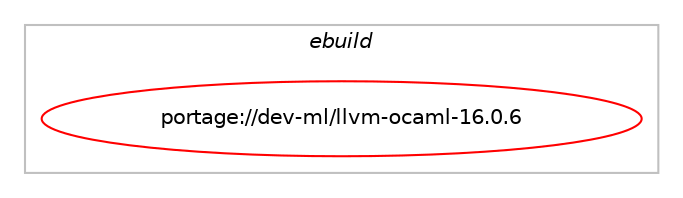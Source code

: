 digraph prolog {

# *************
# Graph options
# *************

newrank=true;
concentrate=true;
compound=true;
graph [rankdir=LR,fontname=Helvetica,fontsize=10,ranksep=1.5];#, ranksep=2.5, nodesep=0.2];
edge  [arrowhead=vee];
node  [fontname=Helvetica,fontsize=10];

# **********
# The ebuild
# **********

subgraph cluster_leftcol {
color=gray;
label=<<i>ebuild</i>>;
id [label="portage://dev-ml/llvm-ocaml-16.0.6", color=red, width=4, href="../dev-ml/llvm-ocaml-16.0.6.svg"];
}

# ****************
# The dependencies
# ****************

subgraph cluster_midcol {
color=gray;
label=<<i>dependencies</i>>;
subgraph cluster_compile {
fillcolor="#eeeeee";
style=filled;
label=<<i>compile</i>>;
# *** BEGIN UNKNOWN DEPENDENCY TYPE (TODO) ***
# id -> equal(use_conditional_group(positive,llvm_targets_AArch64,portage://dev-ml/llvm-ocaml-16.0.6,[package_dependency(portage://dev-ml/llvm-ocaml-16.0.6,install,no,sys-devel,llvm,tilde,[16.0.6,,,16.0.6],[],[use(enable(llvm_targets_AArch64),none)])]))
# *** END UNKNOWN DEPENDENCY TYPE (TODO) ***

# *** BEGIN UNKNOWN DEPENDENCY TYPE (TODO) ***
# id -> equal(use_conditional_group(positive,llvm_targets_AMDGPU,portage://dev-ml/llvm-ocaml-16.0.6,[package_dependency(portage://dev-ml/llvm-ocaml-16.0.6,install,no,sys-devel,llvm,tilde,[16.0.6,,,16.0.6],[],[use(enable(llvm_targets_AMDGPU),none)])]))
# *** END UNKNOWN DEPENDENCY TYPE (TODO) ***

# *** BEGIN UNKNOWN DEPENDENCY TYPE (TODO) ***
# id -> equal(use_conditional_group(positive,llvm_targets_ARC,portage://dev-ml/llvm-ocaml-16.0.6,[package_dependency(portage://dev-ml/llvm-ocaml-16.0.6,install,no,sys-devel,llvm,tilde,[16.0.6,,,16.0.6],[],[use(enable(llvm_targets_ARC),none)])]))
# *** END UNKNOWN DEPENDENCY TYPE (TODO) ***

# *** BEGIN UNKNOWN DEPENDENCY TYPE (TODO) ***
# id -> equal(use_conditional_group(positive,llvm_targets_ARM,portage://dev-ml/llvm-ocaml-16.0.6,[package_dependency(portage://dev-ml/llvm-ocaml-16.0.6,install,no,sys-devel,llvm,tilde,[16.0.6,,,16.0.6],[],[use(enable(llvm_targets_ARM),none)])]))
# *** END UNKNOWN DEPENDENCY TYPE (TODO) ***

# *** BEGIN UNKNOWN DEPENDENCY TYPE (TODO) ***
# id -> equal(use_conditional_group(positive,llvm_targets_AVR,portage://dev-ml/llvm-ocaml-16.0.6,[package_dependency(portage://dev-ml/llvm-ocaml-16.0.6,install,no,sys-devel,llvm,tilde,[16.0.6,,,16.0.6],[],[use(enable(llvm_targets_AVR),none)])]))
# *** END UNKNOWN DEPENDENCY TYPE (TODO) ***

# *** BEGIN UNKNOWN DEPENDENCY TYPE (TODO) ***
# id -> equal(use_conditional_group(positive,llvm_targets_BPF,portage://dev-ml/llvm-ocaml-16.0.6,[package_dependency(portage://dev-ml/llvm-ocaml-16.0.6,install,no,sys-devel,llvm,tilde,[16.0.6,,,16.0.6],[],[use(enable(llvm_targets_BPF),none)])]))
# *** END UNKNOWN DEPENDENCY TYPE (TODO) ***

# *** BEGIN UNKNOWN DEPENDENCY TYPE (TODO) ***
# id -> equal(use_conditional_group(positive,llvm_targets_CSKY,portage://dev-ml/llvm-ocaml-16.0.6,[package_dependency(portage://dev-ml/llvm-ocaml-16.0.6,install,no,sys-devel,llvm,tilde,[16.0.6,,,16.0.6],[],[use(enable(llvm_targets_CSKY),none)])]))
# *** END UNKNOWN DEPENDENCY TYPE (TODO) ***

# *** BEGIN UNKNOWN DEPENDENCY TYPE (TODO) ***
# id -> equal(use_conditional_group(positive,llvm_targets_DirectX,portage://dev-ml/llvm-ocaml-16.0.6,[package_dependency(portage://dev-ml/llvm-ocaml-16.0.6,install,no,sys-devel,llvm,tilde,[16.0.6,,,16.0.6],[],[use(enable(llvm_targets_DirectX),none)])]))
# *** END UNKNOWN DEPENDENCY TYPE (TODO) ***

# *** BEGIN UNKNOWN DEPENDENCY TYPE (TODO) ***
# id -> equal(use_conditional_group(positive,llvm_targets_Hexagon,portage://dev-ml/llvm-ocaml-16.0.6,[package_dependency(portage://dev-ml/llvm-ocaml-16.0.6,install,no,sys-devel,llvm,tilde,[16.0.6,,,16.0.6],[],[use(enable(llvm_targets_Hexagon),none)])]))
# *** END UNKNOWN DEPENDENCY TYPE (TODO) ***

# *** BEGIN UNKNOWN DEPENDENCY TYPE (TODO) ***
# id -> equal(use_conditional_group(positive,llvm_targets_Lanai,portage://dev-ml/llvm-ocaml-16.0.6,[package_dependency(portage://dev-ml/llvm-ocaml-16.0.6,install,no,sys-devel,llvm,tilde,[16.0.6,,,16.0.6],[],[use(enable(llvm_targets_Lanai),none)])]))
# *** END UNKNOWN DEPENDENCY TYPE (TODO) ***

# *** BEGIN UNKNOWN DEPENDENCY TYPE (TODO) ***
# id -> equal(use_conditional_group(positive,llvm_targets_LoongArch,portage://dev-ml/llvm-ocaml-16.0.6,[package_dependency(portage://dev-ml/llvm-ocaml-16.0.6,install,no,sys-devel,llvm,tilde,[16.0.6,,,16.0.6],[],[use(enable(llvm_targets_LoongArch),none)])]))
# *** END UNKNOWN DEPENDENCY TYPE (TODO) ***

# *** BEGIN UNKNOWN DEPENDENCY TYPE (TODO) ***
# id -> equal(use_conditional_group(positive,llvm_targets_M68k,portage://dev-ml/llvm-ocaml-16.0.6,[package_dependency(portage://dev-ml/llvm-ocaml-16.0.6,install,no,sys-devel,llvm,tilde,[16.0.6,,,16.0.6],[],[use(enable(llvm_targets_M68k),none)])]))
# *** END UNKNOWN DEPENDENCY TYPE (TODO) ***

# *** BEGIN UNKNOWN DEPENDENCY TYPE (TODO) ***
# id -> equal(use_conditional_group(positive,llvm_targets_MSP430,portage://dev-ml/llvm-ocaml-16.0.6,[package_dependency(portage://dev-ml/llvm-ocaml-16.0.6,install,no,sys-devel,llvm,tilde,[16.0.6,,,16.0.6],[],[use(enable(llvm_targets_MSP430),none)])]))
# *** END UNKNOWN DEPENDENCY TYPE (TODO) ***

# *** BEGIN UNKNOWN DEPENDENCY TYPE (TODO) ***
# id -> equal(use_conditional_group(positive,llvm_targets_Mips,portage://dev-ml/llvm-ocaml-16.0.6,[package_dependency(portage://dev-ml/llvm-ocaml-16.0.6,install,no,sys-devel,llvm,tilde,[16.0.6,,,16.0.6],[],[use(enable(llvm_targets_Mips),none)])]))
# *** END UNKNOWN DEPENDENCY TYPE (TODO) ***

# *** BEGIN UNKNOWN DEPENDENCY TYPE (TODO) ***
# id -> equal(use_conditional_group(positive,llvm_targets_NVPTX,portage://dev-ml/llvm-ocaml-16.0.6,[package_dependency(portage://dev-ml/llvm-ocaml-16.0.6,install,no,sys-devel,llvm,tilde,[16.0.6,,,16.0.6],[],[use(enable(llvm_targets_NVPTX),none)])]))
# *** END UNKNOWN DEPENDENCY TYPE (TODO) ***

# *** BEGIN UNKNOWN DEPENDENCY TYPE (TODO) ***
# id -> equal(use_conditional_group(positive,llvm_targets_PowerPC,portage://dev-ml/llvm-ocaml-16.0.6,[package_dependency(portage://dev-ml/llvm-ocaml-16.0.6,install,no,sys-devel,llvm,tilde,[16.0.6,,,16.0.6],[],[use(enable(llvm_targets_PowerPC),none)])]))
# *** END UNKNOWN DEPENDENCY TYPE (TODO) ***

# *** BEGIN UNKNOWN DEPENDENCY TYPE (TODO) ***
# id -> equal(use_conditional_group(positive,llvm_targets_RISCV,portage://dev-ml/llvm-ocaml-16.0.6,[package_dependency(portage://dev-ml/llvm-ocaml-16.0.6,install,no,sys-devel,llvm,tilde,[16.0.6,,,16.0.6],[],[use(enable(llvm_targets_RISCV),none)])]))
# *** END UNKNOWN DEPENDENCY TYPE (TODO) ***

# *** BEGIN UNKNOWN DEPENDENCY TYPE (TODO) ***
# id -> equal(use_conditional_group(positive,llvm_targets_SPIRV,portage://dev-ml/llvm-ocaml-16.0.6,[package_dependency(portage://dev-ml/llvm-ocaml-16.0.6,install,no,sys-devel,llvm,tilde,[16.0.6,,,16.0.6],[],[use(enable(llvm_targets_SPIRV),none)])]))
# *** END UNKNOWN DEPENDENCY TYPE (TODO) ***

# *** BEGIN UNKNOWN DEPENDENCY TYPE (TODO) ***
# id -> equal(use_conditional_group(positive,llvm_targets_Sparc,portage://dev-ml/llvm-ocaml-16.0.6,[package_dependency(portage://dev-ml/llvm-ocaml-16.0.6,install,no,sys-devel,llvm,tilde,[16.0.6,,,16.0.6],[],[use(enable(llvm_targets_Sparc),none)])]))
# *** END UNKNOWN DEPENDENCY TYPE (TODO) ***

# *** BEGIN UNKNOWN DEPENDENCY TYPE (TODO) ***
# id -> equal(use_conditional_group(positive,llvm_targets_SystemZ,portage://dev-ml/llvm-ocaml-16.0.6,[package_dependency(portage://dev-ml/llvm-ocaml-16.0.6,install,no,sys-devel,llvm,tilde,[16.0.6,,,16.0.6],[],[use(enable(llvm_targets_SystemZ),none)])]))
# *** END UNKNOWN DEPENDENCY TYPE (TODO) ***

# *** BEGIN UNKNOWN DEPENDENCY TYPE (TODO) ***
# id -> equal(use_conditional_group(positive,llvm_targets_VE,portage://dev-ml/llvm-ocaml-16.0.6,[package_dependency(portage://dev-ml/llvm-ocaml-16.0.6,install,no,sys-devel,llvm,tilde,[16.0.6,,,16.0.6],[],[use(enable(llvm_targets_VE),none)])]))
# *** END UNKNOWN DEPENDENCY TYPE (TODO) ***

# *** BEGIN UNKNOWN DEPENDENCY TYPE (TODO) ***
# id -> equal(use_conditional_group(positive,llvm_targets_WebAssembly,portage://dev-ml/llvm-ocaml-16.0.6,[package_dependency(portage://dev-ml/llvm-ocaml-16.0.6,install,no,sys-devel,llvm,tilde,[16.0.6,,,16.0.6],[],[use(enable(llvm_targets_WebAssembly),none)])]))
# *** END UNKNOWN DEPENDENCY TYPE (TODO) ***

# *** BEGIN UNKNOWN DEPENDENCY TYPE (TODO) ***
# id -> equal(use_conditional_group(positive,llvm_targets_X86,portage://dev-ml/llvm-ocaml-16.0.6,[package_dependency(portage://dev-ml/llvm-ocaml-16.0.6,install,no,sys-devel,llvm,tilde,[16.0.6,,,16.0.6],[],[use(enable(llvm_targets_X86),none)])]))
# *** END UNKNOWN DEPENDENCY TYPE (TODO) ***

# *** BEGIN UNKNOWN DEPENDENCY TYPE (TODO) ***
# id -> equal(use_conditional_group(positive,llvm_targets_XCore,portage://dev-ml/llvm-ocaml-16.0.6,[package_dependency(portage://dev-ml/llvm-ocaml-16.0.6,install,no,sys-devel,llvm,tilde,[16.0.6,,,16.0.6],[],[use(enable(llvm_targets_XCore),none)])]))
# *** END UNKNOWN DEPENDENCY TYPE (TODO) ***

# *** BEGIN UNKNOWN DEPENDENCY TYPE (TODO) ***
# id -> equal(use_conditional_group(positive,llvm_targets_Xtensa,portage://dev-ml/llvm-ocaml-16.0.6,[package_dependency(portage://dev-ml/llvm-ocaml-16.0.6,install,no,sys-devel,llvm,tilde,[16.0.6,,,16.0.6],[],[use(enable(llvm_targets_Xtensa),none)])]))
# *** END UNKNOWN DEPENDENCY TYPE (TODO) ***

# *** BEGIN UNKNOWN DEPENDENCY TYPE (TODO) ***
# id -> equal(package_dependency(portage://dev-ml/llvm-ocaml-16.0.6,install,no,dev-lang,ocaml,greaterequal,[4.00.0,,,4.00.0],[slot(0),equal],[]))
# *** END UNKNOWN DEPENDENCY TYPE (TODO) ***

# *** BEGIN UNKNOWN DEPENDENCY TYPE (TODO) ***
# id -> equal(package_dependency(portage://dev-ml/llvm-ocaml-16.0.6,install,no,dev-ml,ocaml-ctypes,none,[,,],any_same_slot,[]))
# *** END UNKNOWN DEPENDENCY TYPE (TODO) ***

# *** BEGIN UNKNOWN DEPENDENCY TYPE (TODO) ***
# id -> equal(package_dependency(portage://dev-ml/llvm-ocaml-16.0.6,install,no,sys-devel,llvm,tilde,[16.0.6,,,16.0.6],any_same_slot,[use(optenable(debug),none)]))
# *** END UNKNOWN DEPENDENCY TYPE (TODO) ***

# *** BEGIN UNKNOWN DEPENDENCY TYPE (TODO) ***
# id -> equal(package_dependency(portage://dev-ml/llvm-ocaml-16.0.6,install,strong,sys-devel,llvm,none,[,,],[slot(0)],[]))
# *** END UNKNOWN DEPENDENCY TYPE (TODO) ***

# *** BEGIN UNKNOWN DEPENDENCY TYPE (TODO) ***
# id -> equal(package_dependency(portage://dev-ml/llvm-ocaml-16.0.6,install,weak,sys-devel,llvm,none,[,,],[],[use(enable(ocaml),negative)]))
# *** END UNKNOWN DEPENDENCY TYPE (TODO) ***

}
subgraph cluster_compileandrun {
fillcolor="#eeeeee";
style=filled;
label=<<i>compile and run</i>>;
}
subgraph cluster_run {
fillcolor="#eeeeee";
style=filled;
label=<<i>run</i>>;
# *** BEGIN UNKNOWN DEPENDENCY TYPE (TODO) ***
# id -> equal(use_conditional_group(positive,llvm_targets_AArch64,portage://dev-ml/llvm-ocaml-16.0.6,[package_dependency(portage://dev-ml/llvm-ocaml-16.0.6,run,no,sys-devel,llvm,tilde,[16.0.6,,,16.0.6],[],[use(enable(llvm_targets_AArch64),none)])]))
# *** END UNKNOWN DEPENDENCY TYPE (TODO) ***

# *** BEGIN UNKNOWN DEPENDENCY TYPE (TODO) ***
# id -> equal(use_conditional_group(positive,llvm_targets_AMDGPU,portage://dev-ml/llvm-ocaml-16.0.6,[package_dependency(portage://dev-ml/llvm-ocaml-16.0.6,run,no,sys-devel,llvm,tilde,[16.0.6,,,16.0.6],[],[use(enable(llvm_targets_AMDGPU),none)])]))
# *** END UNKNOWN DEPENDENCY TYPE (TODO) ***

# *** BEGIN UNKNOWN DEPENDENCY TYPE (TODO) ***
# id -> equal(use_conditional_group(positive,llvm_targets_ARC,portage://dev-ml/llvm-ocaml-16.0.6,[package_dependency(portage://dev-ml/llvm-ocaml-16.0.6,run,no,sys-devel,llvm,tilde,[16.0.6,,,16.0.6],[],[use(enable(llvm_targets_ARC),none)])]))
# *** END UNKNOWN DEPENDENCY TYPE (TODO) ***

# *** BEGIN UNKNOWN DEPENDENCY TYPE (TODO) ***
# id -> equal(use_conditional_group(positive,llvm_targets_ARM,portage://dev-ml/llvm-ocaml-16.0.6,[package_dependency(portage://dev-ml/llvm-ocaml-16.0.6,run,no,sys-devel,llvm,tilde,[16.0.6,,,16.0.6],[],[use(enable(llvm_targets_ARM),none)])]))
# *** END UNKNOWN DEPENDENCY TYPE (TODO) ***

# *** BEGIN UNKNOWN DEPENDENCY TYPE (TODO) ***
# id -> equal(use_conditional_group(positive,llvm_targets_AVR,portage://dev-ml/llvm-ocaml-16.0.6,[package_dependency(portage://dev-ml/llvm-ocaml-16.0.6,run,no,sys-devel,llvm,tilde,[16.0.6,,,16.0.6],[],[use(enable(llvm_targets_AVR),none)])]))
# *** END UNKNOWN DEPENDENCY TYPE (TODO) ***

# *** BEGIN UNKNOWN DEPENDENCY TYPE (TODO) ***
# id -> equal(use_conditional_group(positive,llvm_targets_BPF,portage://dev-ml/llvm-ocaml-16.0.6,[package_dependency(portage://dev-ml/llvm-ocaml-16.0.6,run,no,sys-devel,llvm,tilde,[16.0.6,,,16.0.6],[],[use(enable(llvm_targets_BPF),none)])]))
# *** END UNKNOWN DEPENDENCY TYPE (TODO) ***

# *** BEGIN UNKNOWN DEPENDENCY TYPE (TODO) ***
# id -> equal(use_conditional_group(positive,llvm_targets_CSKY,portage://dev-ml/llvm-ocaml-16.0.6,[package_dependency(portage://dev-ml/llvm-ocaml-16.0.6,run,no,sys-devel,llvm,tilde,[16.0.6,,,16.0.6],[],[use(enable(llvm_targets_CSKY),none)])]))
# *** END UNKNOWN DEPENDENCY TYPE (TODO) ***

# *** BEGIN UNKNOWN DEPENDENCY TYPE (TODO) ***
# id -> equal(use_conditional_group(positive,llvm_targets_DirectX,portage://dev-ml/llvm-ocaml-16.0.6,[package_dependency(portage://dev-ml/llvm-ocaml-16.0.6,run,no,sys-devel,llvm,tilde,[16.0.6,,,16.0.6],[],[use(enable(llvm_targets_DirectX),none)])]))
# *** END UNKNOWN DEPENDENCY TYPE (TODO) ***

# *** BEGIN UNKNOWN DEPENDENCY TYPE (TODO) ***
# id -> equal(use_conditional_group(positive,llvm_targets_Hexagon,portage://dev-ml/llvm-ocaml-16.0.6,[package_dependency(portage://dev-ml/llvm-ocaml-16.0.6,run,no,sys-devel,llvm,tilde,[16.0.6,,,16.0.6],[],[use(enable(llvm_targets_Hexagon),none)])]))
# *** END UNKNOWN DEPENDENCY TYPE (TODO) ***

# *** BEGIN UNKNOWN DEPENDENCY TYPE (TODO) ***
# id -> equal(use_conditional_group(positive,llvm_targets_Lanai,portage://dev-ml/llvm-ocaml-16.0.6,[package_dependency(portage://dev-ml/llvm-ocaml-16.0.6,run,no,sys-devel,llvm,tilde,[16.0.6,,,16.0.6],[],[use(enable(llvm_targets_Lanai),none)])]))
# *** END UNKNOWN DEPENDENCY TYPE (TODO) ***

# *** BEGIN UNKNOWN DEPENDENCY TYPE (TODO) ***
# id -> equal(use_conditional_group(positive,llvm_targets_LoongArch,portage://dev-ml/llvm-ocaml-16.0.6,[package_dependency(portage://dev-ml/llvm-ocaml-16.0.6,run,no,sys-devel,llvm,tilde,[16.0.6,,,16.0.6],[],[use(enable(llvm_targets_LoongArch),none)])]))
# *** END UNKNOWN DEPENDENCY TYPE (TODO) ***

# *** BEGIN UNKNOWN DEPENDENCY TYPE (TODO) ***
# id -> equal(use_conditional_group(positive,llvm_targets_M68k,portage://dev-ml/llvm-ocaml-16.0.6,[package_dependency(portage://dev-ml/llvm-ocaml-16.0.6,run,no,sys-devel,llvm,tilde,[16.0.6,,,16.0.6],[],[use(enable(llvm_targets_M68k),none)])]))
# *** END UNKNOWN DEPENDENCY TYPE (TODO) ***

# *** BEGIN UNKNOWN DEPENDENCY TYPE (TODO) ***
# id -> equal(use_conditional_group(positive,llvm_targets_MSP430,portage://dev-ml/llvm-ocaml-16.0.6,[package_dependency(portage://dev-ml/llvm-ocaml-16.0.6,run,no,sys-devel,llvm,tilde,[16.0.6,,,16.0.6],[],[use(enable(llvm_targets_MSP430),none)])]))
# *** END UNKNOWN DEPENDENCY TYPE (TODO) ***

# *** BEGIN UNKNOWN DEPENDENCY TYPE (TODO) ***
# id -> equal(use_conditional_group(positive,llvm_targets_Mips,portage://dev-ml/llvm-ocaml-16.0.6,[package_dependency(portage://dev-ml/llvm-ocaml-16.0.6,run,no,sys-devel,llvm,tilde,[16.0.6,,,16.0.6],[],[use(enable(llvm_targets_Mips),none)])]))
# *** END UNKNOWN DEPENDENCY TYPE (TODO) ***

# *** BEGIN UNKNOWN DEPENDENCY TYPE (TODO) ***
# id -> equal(use_conditional_group(positive,llvm_targets_NVPTX,portage://dev-ml/llvm-ocaml-16.0.6,[package_dependency(portage://dev-ml/llvm-ocaml-16.0.6,run,no,sys-devel,llvm,tilde,[16.0.6,,,16.0.6],[],[use(enable(llvm_targets_NVPTX),none)])]))
# *** END UNKNOWN DEPENDENCY TYPE (TODO) ***

# *** BEGIN UNKNOWN DEPENDENCY TYPE (TODO) ***
# id -> equal(use_conditional_group(positive,llvm_targets_PowerPC,portage://dev-ml/llvm-ocaml-16.0.6,[package_dependency(portage://dev-ml/llvm-ocaml-16.0.6,run,no,sys-devel,llvm,tilde,[16.0.6,,,16.0.6],[],[use(enable(llvm_targets_PowerPC),none)])]))
# *** END UNKNOWN DEPENDENCY TYPE (TODO) ***

# *** BEGIN UNKNOWN DEPENDENCY TYPE (TODO) ***
# id -> equal(use_conditional_group(positive,llvm_targets_RISCV,portage://dev-ml/llvm-ocaml-16.0.6,[package_dependency(portage://dev-ml/llvm-ocaml-16.0.6,run,no,sys-devel,llvm,tilde,[16.0.6,,,16.0.6],[],[use(enable(llvm_targets_RISCV),none)])]))
# *** END UNKNOWN DEPENDENCY TYPE (TODO) ***

# *** BEGIN UNKNOWN DEPENDENCY TYPE (TODO) ***
# id -> equal(use_conditional_group(positive,llvm_targets_SPIRV,portage://dev-ml/llvm-ocaml-16.0.6,[package_dependency(portage://dev-ml/llvm-ocaml-16.0.6,run,no,sys-devel,llvm,tilde,[16.0.6,,,16.0.6],[],[use(enable(llvm_targets_SPIRV),none)])]))
# *** END UNKNOWN DEPENDENCY TYPE (TODO) ***

# *** BEGIN UNKNOWN DEPENDENCY TYPE (TODO) ***
# id -> equal(use_conditional_group(positive,llvm_targets_Sparc,portage://dev-ml/llvm-ocaml-16.0.6,[package_dependency(portage://dev-ml/llvm-ocaml-16.0.6,run,no,sys-devel,llvm,tilde,[16.0.6,,,16.0.6],[],[use(enable(llvm_targets_Sparc),none)])]))
# *** END UNKNOWN DEPENDENCY TYPE (TODO) ***

# *** BEGIN UNKNOWN DEPENDENCY TYPE (TODO) ***
# id -> equal(use_conditional_group(positive,llvm_targets_SystemZ,portage://dev-ml/llvm-ocaml-16.0.6,[package_dependency(portage://dev-ml/llvm-ocaml-16.0.6,run,no,sys-devel,llvm,tilde,[16.0.6,,,16.0.6],[],[use(enable(llvm_targets_SystemZ),none)])]))
# *** END UNKNOWN DEPENDENCY TYPE (TODO) ***

# *** BEGIN UNKNOWN DEPENDENCY TYPE (TODO) ***
# id -> equal(use_conditional_group(positive,llvm_targets_VE,portage://dev-ml/llvm-ocaml-16.0.6,[package_dependency(portage://dev-ml/llvm-ocaml-16.0.6,run,no,sys-devel,llvm,tilde,[16.0.6,,,16.0.6],[],[use(enable(llvm_targets_VE),none)])]))
# *** END UNKNOWN DEPENDENCY TYPE (TODO) ***

# *** BEGIN UNKNOWN DEPENDENCY TYPE (TODO) ***
# id -> equal(use_conditional_group(positive,llvm_targets_WebAssembly,portage://dev-ml/llvm-ocaml-16.0.6,[package_dependency(portage://dev-ml/llvm-ocaml-16.0.6,run,no,sys-devel,llvm,tilde,[16.0.6,,,16.0.6],[],[use(enable(llvm_targets_WebAssembly),none)])]))
# *** END UNKNOWN DEPENDENCY TYPE (TODO) ***

# *** BEGIN UNKNOWN DEPENDENCY TYPE (TODO) ***
# id -> equal(use_conditional_group(positive,llvm_targets_X86,portage://dev-ml/llvm-ocaml-16.0.6,[package_dependency(portage://dev-ml/llvm-ocaml-16.0.6,run,no,sys-devel,llvm,tilde,[16.0.6,,,16.0.6],[],[use(enable(llvm_targets_X86),none)])]))
# *** END UNKNOWN DEPENDENCY TYPE (TODO) ***

# *** BEGIN UNKNOWN DEPENDENCY TYPE (TODO) ***
# id -> equal(use_conditional_group(positive,llvm_targets_XCore,portage://dev-ml/llvm-ocaml-16.0.6,[package_dependency(portage://dev-ml/llvm-ocaml-16.0.6,run,no,sys-devel,llvm,tilde,[16.0.6,,,16.0.6],[],[use(enable(llvm_targets_XCore),none)])]))
# *** END UNKNOWN DEPENDENCY TYPE (TODO) ***

# *** BEGIN UNKNOWN DEPENDENCY TYPE (TODO) ***
# id -> equal(use_conditional_group(positive,llvm_targets_Xtensa,portage://dev-ml/llvm-ocaml-16.0.6,[package_dependency(portage://dev-ml/llvm-ocaml-16.0.6,run,no,sys-devel,llvm,tilde,[16.0.6,,,16.0.6],[],[use(enable(llvm_targets_Xtensa),none)])]))
# *** END UNKNOWN DEPENDENCY TYPE (TODO) ***

# *** BEGIN UNKNOWN DEPENDENCY TYPE (TODO) ***
# id -> equal(package_dependency(portage://dev-ml/llvm-ocaml-16.0.6,run,no,dev-lang,ocaml,greaterequal,[4.00.0,,,4.00.0],[slot(0),equal],[]))
# *** END UNKNOWN DEPENDENCY TYPE (TODO) ***

# *** BEGIN UNKNOWN DEPENDENCY TYPE (TODO) ***
# id -> equal(package_dependency(portage://dev-ml/llvm-ocaml-16.0.6,run,no,dev-ml,ocaml-ctypes,none,[,,],any_same_slot,[]))
# *** END UNKNOWN DEPENDENCY TYPE (TODO) ***

# *** BEGIN UNKNOWN DEPENDENCY TYPE (TODO) ***
# id -> equal(package_dependency(portage://dev-ml/llvm-ocaml-16.0.6,run,no,sys-devel,llvm,tilde,[16.0.6,,,16.0.6],any_same_slot,[use(optenable(debug),none)]))
# *** END UNKNOWN DEPENDENCY TYPE (TODO) ***

# *** BEGIN UNKNOWN DEPENDENCY TYPE (TODO) ***
# id -> equal(package_dependency(portage://dev-ml/llvm-ocaml-16.0.6,run,weak,sys-devel,llvm,none,[,,],[],[use(enable(ocaml),negative)]))
# *** END UNKNOWN DEPENDENCY TYPE (TODO) ***

}
}

# **************
# The candidates
# **************

subgraph cluster_choices {
rank=same;
color=gray;
label=<<i>candidates</i>>;

}

}
